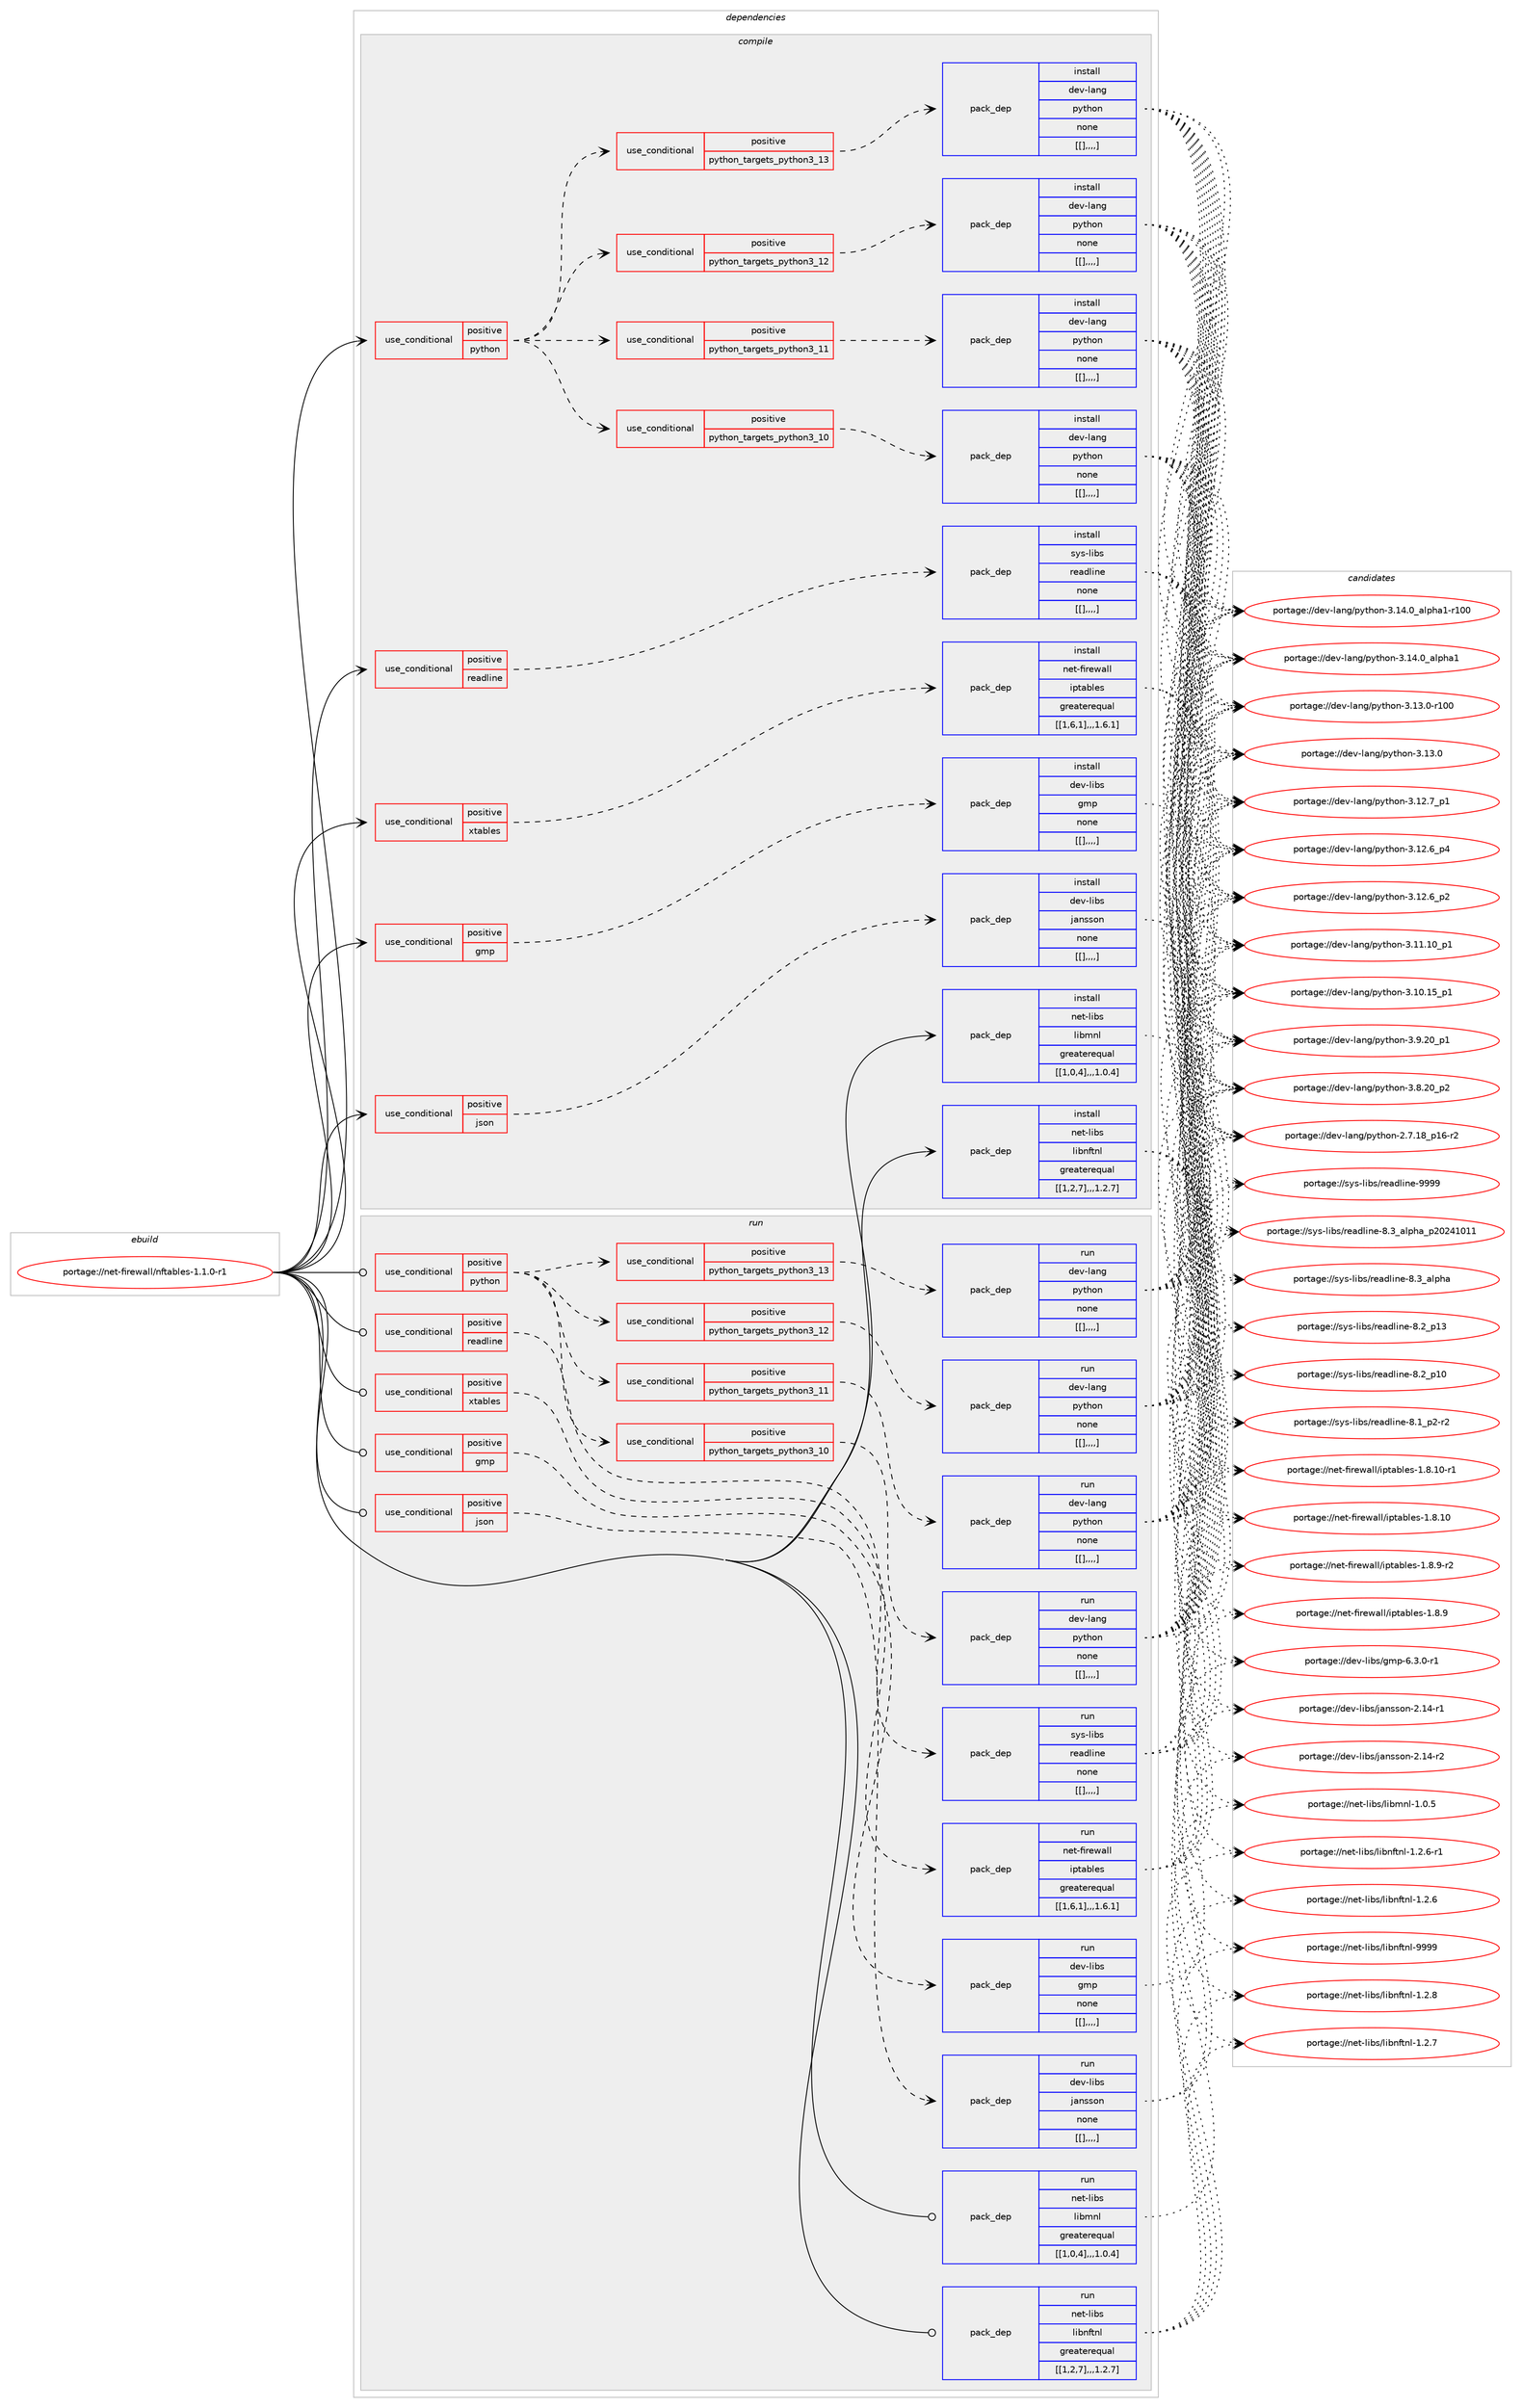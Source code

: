 digraph prolog {

# *************
# Graph options
# *************

newrank=true;
concentrate=true;
compound=true;
graph [rankdir=LR,fontname=Helvetica,fontsize=10,ranksep=1.5];#, ranksep=2.5, nodesep=0.2];
edge  [arrowhead=vee];
node  [fontname=Helvetica,fontsize=10];

# **********
# The ebuild
# **********

subgraph cluster_leftcol {
color=gray;
label=<<i>ebuild</i>>;
id [label="portage://net-firewall/nftables-1.1.0-r1", color=red, width=4, href="../net-firewall/nftables-1.1.0-r1.svg"];
}

# ****************
# The dependencies
# ****************

subgraph cluster_midcol {
color=gray;
label=<<i>dependencies</i>>;
subgraph cluster_compile {
fillcolor="#eeeeee";
style=filled;
label=<<i>compile</i>>;
subgraph cond97200 {
dependency371968 [label=<<TABLE BORDER="0" CELLBORDER="1" CELLSPACING="0" CELLPADDING="4"><TR><TD ROWSPAN="3" CELLPADDING="10">use_conditional</TD></TR><TR><TD>positive</TD></TR><TR><TD>gmp</TD></TR></TABLE>>, shape=none, color=red];
subgraph pack271886 {
dependency371983 [label=<<TABLE BORDER="0" CELLBORDER="1" CELLSPACING="0" CELLPADDING="4" WIDTH="220"><TR><TD ROWSPAN="6" CELLPADDING="30">pack_dep</TD></TR><TR><TD WIDTH="110">install</TD></TR><TR><TD>dev-libs</TD></TR><TR><TD>gmp</TD></TR><TR><TD>none</TD></TR><TR><TD>[[],,,,]</TD></TR></TABLE>>, shape=none, color=blue];
}
dependency371968:e -> dependency371983:w [weight=20,style="dashed",arrowhead="vee"];
}
id:e -> dependency371968:w [weight=20,style="solid",arrowhead="vee"];
subgraph cond97211 {
dependency372002 [label=<<TABLE BORDER="0" CELLBORDER="1" CELLSPACING="0" CELLPADDING="4"><TR><TD ROWSPAN="3" CELLPADDING="10">use_conditional</TD></TR><TR><TD>positive</TD></TR><TR><TD>json</TD></TR></TABLE>>, shape=none, color=red];
subgraph pack271901 {
dependency372005 [label=<<TABLE BORDER="0" CELLBORDER="1" CELLSPACING="0" CELLPADDING="4" WIDTH="220"><TR><TD ROWSPAN="6" CELLPADDING="30">pack_dep</TD></TR><TR><TD WIDTH="110">install</TD></TR><TR><TD>dev-libs</TD></TR><TR><TD>jansson</TD></TR><TR><TD>none</TD></TR><TR><TD>[[],,,,]</TD></TR></TABLE>>, shape=none, color=blue];
}
dependency372002:e -> dependency372005:w [weight=20,style="dashed",arrowhead="vee"];
}
id:e -> dependency372002:w [weight=20,style="solid",arrowhead="vee"];
subgraph cond97217 {
dependency372009 [label=<<TABLE BORDER="0" CELLBORDER="1" CELLSPACING="0" CELLPADDING="4"><TR><TD ROWSPAN="3" CELLPADDING="10">use_conditional</TD></TR><TR><TD>positive</TD></TR><TR><TD>python</TD></TR></TABLE>>, shape=none, color=red];
subgraph cond97226 {
dependency372044 [label=<<TABLE BORDER="0" CELLBORDER="1" CELLSPACING="0" CELLPADDING="4"><TR><TD ROWSPAN="3" CELLPADDING="10">use_conditional</TD></TR><TR><TD>positive</TD></TR><TR><TD>python_targets_python3_10</TD></TR></TABLE>>, shape=none, color=red];
subgraph pack271948 {
dependency372096 [label=<<TABLE BORDER="0" CELLBORDER="1" CELLSPACING="0" CELLPADDING="4" WIDTH="220"><TR><TD ROWSPAN="6" CELLPADDING="30">pack_dep</TD></TR><TR><TD WIDTH="110">install</TD></TR><TR><TD>dev-lang</TD></TR><TR><TD>python</TD></TR><TR><TD>none</TD></TR><TR><TD>[[],,,,]</TD></TR></TABLE>>, shape=none, color=blue];
}
dependency372044:e -> dependency372096:w [weight=20,style="dashed",arrowhead="vee"];
}
dependency372009:e -> dependency372044:w [weight=20,style="dashed",arrowhead="vee"];
subgraph cond97255 {
dependency372145 [label=<<TABLE BORDER="0" CELLBORDER="1" CELLSPACING="0" CELLPADDING="4"><TR><TD ROWSPAN="3" CELLPADDING="10">use_conditional</TD></TR><TR><TD>positive</TD></TR><TR><TD>python_targets_python3_11</TD></TR></TABLE>>, shape=none, color=red];
subgraph pack271997 {
dependency372147 [label=<<TABLE BORDER="0" CELLBORDER="1" CELLSPACING="0" CELLPADDING="4" WIDTH="220"><TR><TD ROWSPAN="6" CELLPADDING="30">pack_dep</TD></TR><TR><TD WIDTH="110">install</TD></TR><TR><TD>dev-lang</TD></TR><TR><TD>python</TD></TR><TR><TD>none</TD></TR><TR><TD>[[],,,,]</TD></TR></TABLE>>, shape=none, color=blue];
}
dependency372145:e -> dependency372147:w [weight=20,style="dashed",arrowhead="vee"];
}
dependency372009:e -> dependency372145:w [weight=20,style="dashed",arrowhead="vee"];
subgraph cond97264 {
dependency372155 [label=<<TABLE BORDER="0" CELLBORDER="1" CELLSPACING="0" CELLPADDING="4"><TR><TD ROWSPAN="3" CELLPADDING="10">use_conditional</TD></TR><TR><TD>positive</TD></TR><TR><TD>python_targets_python3_12</TD></TR></TABLE>>, shape=none, color=red];
subgraph pack272010 {
dependency372166 [label=<<TABLE BORDER="0" CELLBORDER="1" CELLSPACING="0" CELLPADDING="4" WIDTH="220"><TR><TD ROWSPAN="6" CELLPADDING="30">pack_dep</TD></TR><TR><TD WIDTH="110">install</TD></TR><TR><TD>dev-lang</TD></TR><TR><TD>python</TD></TR><TR><TD>none</TD></TR><TR><TD>[[],,,,]</TD></TR></TABLE>>, shape=none, color=blue];
}
dependency372155:e -> dependency372166:w [weight=20,style="dashed",arrowhead="vee"];
}
dependency372009:e -> dependency372155:w [weight=20,style="dashed",arrowhead="vee"];
subgraph cond97273 {
dependency372190 [label=<<TABLE BORDER="0" CELLBORDER="1" CELLSPACING="0" CELLPADDING="4"><TR><TD ROWSPAN="3" CELLPADDING="10">use_conditional</TD></TR><TR><TD>positive</TD></TR><TR><TD>python_targets_python3_13</TD></TR></TABLE>>, shape=none, color=red];
subgraph pack272028 {
dependency372221 [label=<<TABLE BORDER="0" CELLBORDER="1" CELLSPACING="0" CELLPADDING="4" WIDTH="220"><TR><TD ROWSPAN="6" CELLPADDING="30">pack_dep</TD></TR><TR><TD WIDTH="110">install</TD></TR><TR><TD>dev-lang</TD></TR><TR><TD>python</TD></TR><TR><TD>none</TD></TR><TR><TD>[[],,,,]</TD></TR></TABLE>>, shape=none, color=blue];
}
dependency372190:e -> dependency372221:w [weight=20,style="dashed",arrowhead="vee"];
}
dependency372009:e -> dependency372190:w [weight=20,style="dashed",arrowhead="vee"];
}
id:e -> dependency372009:w [weight=20,style="solid",arrowhead="vee"];
subgraph cond97293 {
dependency372250 [label=<<TABLE BORDER="0" CELLBORDER="1" CELLSPACING="0" CELLPADDING="4"><TR><TD ROWSPAN="3" CELLPADDING="10">use_conditional</TD></TR><TR><TD>positive</TD></TR><TR><TD>readline</TD></TR></TABLE>>, shape=none, color=red];
subgraph pack272074 {
dependency372251 [label=<<TABLE BORDER="0" CELLBORDER="1" CELLSPACING="0" CELLPADDING="4" WIDTH="220"><TR><TD ROWSPAN="6" CELLPADDING="30">pack_dep</TD></TR><TR><TD WIDTH="110">install</TD></TR><TR><TD>sys-libs</TD></TR><TR><TD>readline</TD></TR><TR><TD>none</TD></TR><TR><TD>[[],,,,]</TD></TR></TABLE>>, shape=none, color=blue];
}
dependency372250:e -> dependency372251:w [weight=20,style="dashed",arrowhead="vee"];
}
id:e -> dependency372250:w [weight=20,style="solid",arrowhead="vee"];
subgraph cond97295 {
dependency372287 [label=<<TABLE BORDER="0" CELLBORDER="1" CELLSPACING="0" CELLPADDING="4"><TR><TD ROWSPAN="3" CELLPADDING="10">use_conditional</TD></TR><TR><TD>positive</TD></TR><TR><TD>xtables</TD></TR></TABLE>>, shape=none, color=red];
subgraph pack272094 {
dependency372302 [label=<<TABLE BORDER="0" CELLBORDER="1" CELLSPACING="0" CELLPADDING="4" WIDTH="220"><TR><TD ROWSPAN="6" CELLPADDING="30">pack_dep</TD></TR><TR><TD WIDTH="110">install</TD></TR><TR><TD>net-firewall</TD></TR><TR><TD>iptables</TD></TR><TR><TD>greaterequal</TD></TR><TR><TD>[[1,6,1],,,1.6.1]</TD></TR></TABLE>>, shape=none, color=blue];
}
dependency372287:e -> dependency372302:w [weight=20,style="dashed",arrowhead="vee"];
}
id:e -> dependency372287:w [weight=20,style="solid",arrowhead="vee"];
subgraph pack272121 {
dependency372339 [label=<<TABLE BORDER="0" CELLBORDER="1" CELLSPACING="0" CELLPADDING="4" WIDTH="220"><TR><TD ROWSPAN="6" CELLPADDING="30">pack_dep</TD></TR><TR><TD WIDTH="110">install</TD></TR><TR><TD>net-libs</TD></TR><TR><TD>libmnl</TD></TR><TR><TD>greaterequal</TD></TR><TR><TD>[[1,0,4],,,1.0.4]</TD></TR></TABLE>>, shape=none, color=blue];
}
id:e -> dependency372339:w [weight=20,style="solid",arrowhead="vee"];
subgraph pack272136 {
dependency372343 [label=<<TABLE BORDER="0" CELLBORDER="1" CELLSPACING="0" CELLPADDING="4" WIDTH="220"><TR><TD ROWSPAN="6" CELLPADDING="30">pack_dep</TD></TR><TR><TD WIDTH="110">install</TD></TR><TR><TD>net-libs</TD></TR><TR><TD>libnftnl</TD></TR><TR><TD>greaterequal</TD></TR><TR><TD>[[1,2,7],,,1.2.7]</TD></TR></TABLE>>, shape=none, color=blue];
}
id:e -> dependency372343:w [weight=20,style="solid",arrowhead="vee"];
}
subgraph cluster_compileandrun {
fillcolor="#eeeeee";
style=filled;
label=<<i>compile and run</i>>;
}
subgraph cluster_run {
fillcolor="#eeeeee";
style=filled;
label=<<i>run</i>>;
subgraph cond97326 {
dependency372421 [label=<<TABLE BORDER="0" CELLBORDER="1" CELLSPACING="0" CELLPADDING="4"><TR><TD ROWSPAN="3" CELLPADDING="10">use_conditional</TD></TR><TR><TD>positive</TD></TR><TR><TD>gmp</TD></TR></TABLE>>, shape=none, color=red];
subgraph pack272207 {
dependency372447 [label=<<TABLE BORDER="0" CELLBORDER="1" CELLSPACING="0" CELLPADDING="4" WIDTH="220"><TR><TD ROWSPAN="6" CELLPADDING="30">pack_dep</TD></TR><TR><TD WIDTH="110">run</TD></TR><TR><TD>dev-libs</TD></TR><TR><TD>gmp</TD></TR><TR><TD>none</TD></TR><TR><TD>[[],,,,]</TD></TR></TABLE>>, shape=none, color=blue];
}
dependency372421:e -> dependency372447:w [weight=20,style="dashed",arrowhead="vee"];
}
id:e -> dependency372421:w [weight=20,style="solid",arrowhead="odot"];
subgraph cond97350 {
dependency372451 [label=<<TABLE BORDER="0" CELLBORDER="1" CELLSPACING="0" CELLPADDING="4"><TR><TD ROWSPAN="3" CELLPADDING="10">use_conditional</TD></TR><TR><TD>positive</TD></TR><TR><TD>json</TD></TR></TABLE>>, shape=none, color=red];
subgraph pack272227 {
dependency372488 [label=<<TABLE BORDER="0" CELLBORDER="1" CELLSPACING="0" CELLPADDING="4" WIDTH="220"><TR><TD ROWSPAN="6" CELLPADDING="30">pack_dep</TD></TR><TR><TD WIDTH="110">run</TD></TR><TR><TD>dev-libs</TD></TR><TR><TD>jansson</TD></TR><TR><TD>none</TD></TR><TR><TD>[[],,,,]</TD></TR></TABLE>>, shape=none, color=blue];
}
dependency372451:e -> dependency372488:w [weight=20,style="dashed",arrowhead="vee"];
}
id:e -> dependency372451:w [weight=20,style="solid",arrowhead="odot"];
subgraph cond97362 {
dependency372490 [label=<<TABLE BORDER="0" CELLBORDER="1" CELLSPACING="0" CELLPADDING="4"><TR><TD ROWSPAN="3" CELLPADDING="10">use_conditional</TD></TR><TR><TD>positive</TD></TR><TR><TD>python</TD></TR></TABLE>>, shape=none, color=red];
subgraph cond97372 {
dependency372521 [label=<<TABLE BORDER="0" CELLBORDER="1" CELLSPACING="0" CELLPADDING="4"><TR><TD ROWSPAN="3" CELLPADDING="10">use_conditional</TD></TR><TR><TD>positive</TD></TR><TR><TD>python_targets_python3_10</TD></TR></TABLE>>, shape=none, color=red];
subgraph pack272308 {
dependency372607 [label=<<TABLE BORDER="0" CELLBORDER="1" CELLSPACING="0" CELLPADDING="4" WIDTH="220"><TR><TD ROWSPAN="6" CELLPADDING="30">pack_dep</TD></TR><TR><TD WIDTH="110">run</TD></TR><TR><TD>dev-lang</TD></TR><TR><TD>python</TD></TR><TR><TD>none</TD></TR><TR><TD>[[],,,,]</TD></TR></TABLE>>, shape=none, color=blue];
}
dependency372521:e -> dependency372607:w [weight=20,style="dashed",arrowhead="vee"];
}
dependency372490:e -> dependency372521:w [weight=20,style="dashed",arrowhead="vee"];
subgraph cond97418 {
dependency372626 [label=<<TABLE BORDER="0" CELLBORDER="1" CELLSPACING="0" CELLPADDING="4"><TR><TD ROWSPAN="3" CELLPADDING="10">use_conditional</TD></TR><TR><TD>positive</TD></TR><TR><TD>python_targets_python3_11</TD></TR></TABLE>>, shape=none, color=red];
subgraph pack272328 {
dependency372640 [label=<<TABLE BORDER="0" CELLBORDER="1" CELLSPACING="0" CELLPADDING="4" WIDTH="220"><TR><TD ROWSPAN="6" CELLPADDING="30">pack_dep</TD></TR><TR><TD WIDTH="110">run</TD></TR><TR><TD>dev-lang</TD></TR><TR><TD>python</TD></TR><TR><TD>none</TD></TR><TR><TD>[[],,,,]</TD></TR></TABLE>>, shape=none, color=blue];
}
dependency372626:e -> dependency372640:w [weight=20,style="dashed",arrowhead="vee"];
}
dependency372490:e -> dependency372626:w [weight=20,style="dashed",arrowhead="vee"];
subgraph cond97427 {
dependency372645 [label=<<TABLE BORDER="0" CELLBORDER="1" CELLSPACING="0" CELLPADDING="4"><TR><TD ROWSPAN="3" CELLPADDING="10">use_conditional</TD></TR><TR><TD>positive</TD></TR><TR><TD>python_targets_python3_12</TD></TR></TABLE>>, shape=none, color=red];
subgraph pack272333 {
dependency372646 [label=<<TABLE BORDER="0" CELLBORDER="1" CELLSPACING="0" CELLPADDING="4" WIDTH="220"><TR><TD ROWSPAN="6" CELLPADDING="30">pack_dep</TD></TR><TR><TD WIDTH="110">run</TD></TR><TR><TD>dev-lang</TD></TR><TR><TD>python</TD></TR><TR><TD>none</TD></TR><TR><TD>[[],,,,]</TD></TR></TABLE>>, shape=none, color=blue];
}
dependency372645:e -> dependency372646:w [weight=20,style="dashed",arrowhead="vee"];
}
dependency372490:e -> dependency372645:w [weight=20,style="dashed",arrowhead="vee"];
subgraph cond97458 {
dependency372767 [label=<<TABLE BORDER="0" CELLBORDER="1" CELLSPACING="0" CELLPADDING="4"><TR><TD ROWSPAN="3" CELLPADDING="10">use_conditional</TD></TR><TR><TD>positive</TD></TR><TR><TD>python_targets_python3_13</TD></TR></TABLE>>, shape=none, color=red];
subgraph pack272407 {
dependency372790 [label=<<TABLE BORDER="0" CELLBORDER="1" CELLSPACING="0" CELLPADDING="4" WIDTH="220"><TR><TD ROWSPAN="6" CELLPADDING="30">pack_dep</TD></TR><TR><TD WIDTH="110">run</TD></TR><TR><TD>dev-lang</TD></TR><TR><TD>python</TD></TR><TR><TD>none</TD></TR><TR><TD>[[],,,,]</TD></TR></TABLE>>, shape=none, color=blue];
}
dependency372767:e -> dependency372790:w [weight=20,style="dashed",arrowhead="vee"];
}
dependency372490:e -> dependency372767:w [weight=20,style="dashed",arrowhead="vee"];
}
id:e -> dependency372490:w [weight=20,style="solid",arrowhead="odot"];
subgraph cond97483 {
dependency372806 [label=<<TABLE BORDER="0" CELLBORDER="1" CELLSPACING="0" CELLPADDING="4"><TR><TD ROWSPAN="3" CELLPADDING="10">use_conditional</TD></TR><TR><TD>positive</TD></TR><TR><TD>readline</TD></TR></TABLE>>, shape=none, color=red];
subgraph pack272453 {
dependency372859 [label=<<TABLE BORDER="0" CELLBORDER="1" CELLSPACING="0" CELLPADDING="4" WIDTH="220"><TR><TD ROWSPAN="6" CELLPADDING="30">pack_dep</TD></TR><TR><TD WIDTH="110">run</TD></TR><TR><TD>sys-libs</TD></TR><TR><TD>readline</TD></TR><TR><TD>none</TD></TR><TR><TD>[[],,,,]</TD></TR></TABLE>>, shape=none, color=blue];
}
dependency372806:e -> dependency372859:w [weight=20,style="dashed",arrowhead="vee"];
}
id:e -> dependency372806:w [weight=20,style="solid",arrowhead="odot"];
subgraph cond97516 {
dependency372932 [label=<<TABLE BORDER="0" CELLBORDER="1" CELLSPACING="0" CELLPADDING="4"><TR><TD ROWSPAN="3" CELLPADDING="10">use_conditional</TD></TR><TR><TD>positive</TD></TR><TR><TD>xtables</TD></TR></TABLE>>, shape=none, color=red];
subgraph pack272521 {
dependency372982 [label=<<TABLE BORDER="0" CELLBORDER="1" CELLSPACING="0" CELLPADDING="4" WIDTH="220"><TR><TD ROWSPAN="6" CELLPADDING="30">pack_dep</TD></TR><TR><TD WIDTH="110">run</TD></TR><TR><TD>net-firewall</TD></TR><TR><TD>iptables</TD></TR><TR><TD>greaterequal</TD></TR><TR><TD>[[1,6,1],,,1.6.1]</TD></TR></TABLE>>, shape=none, color=blue];
}
dependency372932:e -> dependency372982:w [weight=20,style="dashed",arrowhead="vee"];
}
id:e -> dependency372932:w [weight=20,style="solid",arrowhead="odot"];
subgraph pack272551 {
dependency373092 [label=<<TABLE BORDER="0" CELLBORDER="1" CELLSPACING="0" CELLPADDING="4" WIDTH="220"><TR><TD ROWSPAN="6" CELLPADDING="30">pack_dep</TD></TR><TR><TD WIDTH="110">run</TD></TR><TR><TD>net-libs</TD></TR><TR><TD>libmnl</TD></TR><TR><TD>greaterequal</TD></TR><TR><TD>[[1,0,4],,,1.0.4]</TD></TR></TABLE>>, shape=none, color=blue];
}
id:e -> dependency373092:w [weight=20,style="solid",arrowhead="odot"];
subgraph pack272651 {
dependency373131 [label=<<TABLE BORDER="0" CELLBORDER="1" CELLSPACING="0" CELLPADDING="4" WIDTH="220"><TR><TD ROWSPAN="6" CELLPADDING="30">pack_dep</TD></TR><TR><TD WIDTH="110">run</TD></TR><TR><TD>net-libs</TD></TR><TR><TD>libnftnl</TD></TR><TR><TD>greaterequal</TD></TR><TR><TD>[[1,2,7],,,1.2.7]</TD></TR></TABLE>>, shape=none, color=blue];
}
id:e -> dependency373131:w [weight=20,style="solid",arrowhead="odot"];
}
}

# **************
# The candidates
# **************

subgraph cluster_choices {
rank=same;
color=gray;
label=<<i>candidates</i>>;

subgraph choice271479 {
color=black;
nodesep=1;
choice1001011184510810598115471031091124554465146484511449 [label="portage://dev-libs/gmp-6.3.0-r1", color=red, width=4,href="../dev-libs/gmp-6.3.0-r1.svg"];
dependency371983:e -> choice1001011184510810598115471031091124554465146484511449:w [style=dotted,weight="100"];
}
subgraph choice271525 {
color=black;
nodesep=1;
choice1001011184510810598115471069711011511511111045504649524511450 [label="portage://dev-libs/jansson-2.14-r2", color=red, width=4,href="../dev-libs/jansson-2.14-r2.svg"];
choice1001011184510810598115471069711011511511111045504649524511449 [label="portage://dev-libs/jansson-2.14-r1", color=red, width=4,href="../dev-libs/jansson-2.14-r1.svg"];
dependency372005:e -> choice1001011184510810598115471069711011511511111045504649524511450:w [style=dotted,weight="100"];
dependency372005:e -> choice1001011184510810598115471069711011511511111045504649524511449:w [style=dotted,weight="100"];
}
subgraph choice271557 {
color=black;
nodesep=1;
choice100101118451089711010347112121116104111110455146495246489597108112104974945114494848 [label="portage://dev-lang/python-3.14.0_alpha1-r100", color=red, width=4,href="../dev-lang/python-3.14.0_alpha1-r100.svg"];
choice1001011184510897110103471121211161041111104551464952464895971081121049749 [label="portage://dev-lang/python-3.14.0_alpha1", color=red, width=4,href="../dev-lang/python-3.14.0_alpha1.svg"];
choice1001011184510897110103471121211161041111104551464951464845114494848 [label="portage://dev-lang/python-3.13.0-r100", color=red, width=4,href="../dev-lang/python-3.13.0-r100.svg"];
choice10010111845108971101034711212111610411111045514649514648 [label="portage://dev-lang/python-3.13.0", color=red, width=4,href="../dev-lang/python-3.13.0.svg"];
choice100101118451089711010347112121116104111110455146495046559511249 [label="portage://dev-lang/python-3.12.7_p1", color=red, width=4,href="../dev-lang/python-3.12.7_p1.svg"];
choice100101118451089711010347112121116104111110455146495046549511252 [label="portage://dev-lang/python-3.12.6_p4", color=red, width=4,href="../dev-lang/python-3.12.6_p4.svg"];
choice100101118451089711010347112121116104111110455146495046549511250 [label="portage://dev-lang/python-3.12.6_p2", color=red, width=4,href="../dev-lang/python-3.12.6_p2.svg"];
choice10010111845108971101034711212111610411111045514649494649489511249 [label="portage://dev-lang/python-3.11.10_p1", color=red, width=4,href="../dev-lang/python-3.11.10_p1.svg"];
choice10010111845108971101034711212111610411111045514649484649539511249 [label="portage://dev-lang/python-3.10.15_p1", color=red, width=4,href="../dev-lang/python-3.10.15_p1.svg"];
choice100101118451089711010347112121116104111110455146574650489511249 [label="portage://dev-lang/python-3.9.20_p1", color=red, width=4,href="../dev-lang/python-3.9.20_p1.svg"];
choice100101118451089711010347112121116104111110455146564650489511250 [label="portage://dev-lang/python-3.8.20_p2", color=red, width=4,href="../dev-lang/python-3.8.20_p2.svg"];
choice100101118451089711010347112121116104111110455046554649569511249544511450 [label="portage://dev-lang/python-2.7.18_p16-r2", color=red, width=4,href="../dev-lang/python-2.7.18_p16-r2.svg"];
dependency372096:e -> choice100101118451089711010347112121116104111110455146495246489597108112104974945114494848:w [style=dotted,weight="100"];
dependency372096:e -> choice1001011184510897110103471121211161041111104551464952464895971081121049749:w [style=dotted,weight="100"];
dependency372096:e -> choice1001011184510897110103471121211161041111104551464951464845114494848:w [style=dotted,weight="100"];
dependency372096:e -> choice10010111845108971101034711212111610411111045514649514648:w [style=dotted,weight="100"];
dependency372096:e -> choice100101118451089711010347112121116104111110455146495046559511249:w [style=dotted,weight="100"];
dependency372096:e -> choice100101118451089711010347112121116104111110455146495046549511252:w [style=dotted,weight="100"];
dependency372096:e -> choice100101118451089711010347112121116104111110455146495046549511250:w [style=dotted,weight="100"];
dependency372096:e -> choice10010111845108971101034711212111610411111045514649494649489511249:w [style=dotted,weight="100"];
dependency372096:e -> choice10010111845108971101034711212111610411111045514649484649539511249:w [style=dotted,weight="100"];
dependency372096:e -> choice100101118451089711010347112121116104111110455146574650489511249:w [style=dotted,weight="100"];
dependency372096:e -> choice100101118451089711010347112121116104111110455146564650489511250:w [style=dotted,weight="100"];
dependency372096:e -> choice100101118451089711010347112121116104111110455046554649569511249544511450:w [style=dotted,weight="100"];
}
subgraph choice271571 {
color=black;
nodesep=1;
choice100101118451089711010347112121116104111110455146495246489597108112104974945114494848 [label="portage://dev-lang/python-3.14.0_alpha1-r100", color=red, width=4,href="../dev-lang/python-3.14.0_alpha1-r100.svg"];
choice1001011184510897110103471121211161041111104551464952464895971081121049749 [label="portage://dev-lang/python-3.14.0_alpha1", color=red, width=4,href="../dev-lang/python-3.14.0_alpha1.svg"];
choice1001011184510897110103471121211161041111104551464951464845114494848 [label="portage://dev-lang/python-3.13.0-r100", color=red, width=4,href="../dev-lang/python-3.13.0-r100.svg"];
choice10010111845108971101034711212111610411111045514649514648 [label="portage://dev-lang/python-3.13.0", color=red, width=4,href="../dev-lang/python-3.13.0.svg"];
choice100101118451089711010347112121116104111110455146495046559511249 [label="portage://dev-lang/python-3.12.7_p1", color=red, width=4,href="../dev-lang/python-3.12.7_p1.svg"];
choice100101118451089711010347112121116104111110455146495046549511252 [label="portage://dev-lang/python-3.12.6_p4", color=red, width=4,href="../dev-lang/python-3.12.6_p4.svg"];
choice100101118451089711010347112121116104111110455146495046549511250 [label="portage://dev-lang/python-3.12.6_p2", color=red, width=4,href="../dev-lang/python-3.12.6_p2.svg"];
choice10010111845108971101034711212111610411111045514649494649489511249 [label="portage://dev-lang/python-3.11.10_p1", color=red, width=4,href="../dev-lang/python-3.11.10_p1.svg"];
choice10010111845108971101034711212111610411111045514649484649539511249 [label="portage://dev-lang/python-3.10.15_p1", color=red, width=4,href="../dev-lang/python-3.10.15_p1.svg"];
choice100101118451089711010347112121116104111110455146574650489511249 [label="portage://dev-lang/python-3.9.20_p1", color=red, width=4,href="../dev-lang/python-3.9.20_p1.svg"];
choice100101118451089711010347112121116104111110455146564650489511250 [label="portage://dev-lang/python-3.8.20_p2", color=red, width=4,href="../dev-lang/python-3.8.20_p2.svg"];
choice100101118451089711010347112121116104111110455046554649569511249544511450 [label="portage://dev-lang/python-2.7.18_p16-r2", color=red, width=4,href="../dev-lang/python-2.7.18_p16-r2.svg"];
dependency372147:e -> choice100101118451089711010347112121116104111110455146495246489597108112104974945114494848:w [style=dotted,weight="100"];
dependency372147:e -> choice1001011184510897110103471121211161041111104551464952464895971081121049749:w [style=dotted,weight="100"];
dependency372147:e -> choice1001011184510897110103471121211161041111104551464951464845114494848:w [style=dotted,weight="100"];
dependency372147:e -> choice10010111845108971101034711212111610411111045514649514648:w [style=dotted,weight="100"];
dependency372147:e -> choice100101118451089711010347112121116104111110455146495046559511249:w [style=dotted,weight="100"];
dependency372147:e -> choice100101118451089711010347112121116104111110455146495046549511252:w [style=dotted,weight="100"];
dependency372147:e -> choice100101118451089711010347112121116104111110455146495046549511250:w [style=dotted,weight="100"];
dependency372147:e -> choice10010111845108971101034711212111610411111045514649494649489511249:w [style=dotted,weight="100"];
dependency372147:e -> choice10010111845108971101034711212111610411111045514649484649539511249:w [style=dotted,weight="100"];
dependency372147:e -> choice100101118451089711010347112121116104111110455146574650489511249:w [style=dotted,weight="100"];
dependency372147:e -> choice100101118451089711010347112121116104111110455146564650489511250:w [style=dotted,weight="100"];
dependency372147:e -> choice100101118451089711010347112121116104111110455046554649569511249544511450:w [style=dotted,weight="100"];
}
subgraph choice271585 {
color=black;
nodesep=1;
choice100101118451089711010347112121116104111110455146495246489597108112104974945114494848 [label="portage://dev-lang/python-3.14.0_alpha1-r100", color=red, width=4,href="../dev-lang/python-3.14.0_alpha1-r100.svg"];
choice1001011184510897110103471121211161041111104551464952464895971081121049749 [label="portage://dev-lang/python-3.14.0_alpha1", color=red, width=4,href="../dev-lang/python-3.14.0_alpha1.svg"];
choice1001011184510897110103471121211161041111104551464951464845114494848 [label="portage://dev-lang/python-3.13.0-r100", color=red, width=4,href="../dev-lang/python-3.13.0-r100.svg"];
choice10010111845108971101034711212111610411111045514649514648 [label="portage://dev-lang/python-3.13.0", color=red, width=4,href="../dev-lang/python-3.13.0.svg"];
choice100101118451089711010347112121116104111110455146495046559511249 [label="portage://dev-lang/python-3.12.7_p1", color=red, width=4,href="../dev-lang/python-3.12.7_p1.svg"];
choice100101118451089711010347112121116104111110455146495046549511252 [label="portage://dev-lang/python-3.12.6_p4", color=red, width=4,href="../dev-lang/python-3.12.6_p4.svg"];
choice100101118451089711010347112121116104111110455146495046549511250 [label="portage://dev-lang/python-3.12.6_p2", color=red, width=4,href="../dev-lang/python-3.12.6_p2.svg"];
choice10010111845108971101034711212111610411111045514649494649489511249 [label="portage://dev-lang/python-3.11.10_p1", color=red, width=4,href="../dev-lang/python-3.11.10_p1.svg"];
choice10010111845108971101034711212111610411111045514649484649539511249 [label="portage://dev-lang/python-3.10.15_p1", color=red, width=4,href="../dev-lang/python-3.10.15_p1.svg"];
choice100101118451089711010347112121116104111110455146574650489511249 [label="portage://dev-lang/python-3.9.20_p1", color=red, width=4,href="../dev-lang/python-3.9.20_p1.svg"];
choice100101118451089711010347112121116104111110455146564650489511250 [label="portage://dev-lang/python-3.8.20_p2", color=red, width=4,href="../dev-lang/python-3.8.20_p2.svg"];
choice100101118451089711010347112121116104111110455046554649569511249544511450 [label="portage://dev-lang/python-2.7.18_p16-r2", color=red, width=4,href="../dev-lang/python-2.7.18_p16-r2.svg"];
dependency372166:e -> choice100101118451089711010347112121116104111110455146495246489597108112104974945114494848:w [style=dotted,weight="100"];
dependency372166:e -> choice1001011184510897110103471121211161041111104551464952464895971081121049749:w [style=dotted,weight="100"];
dependency372166:e -> choice1001011184510897110103471121211161041111104551464951464845114494848:w [style=dotted,weight="100"];
dependency372166:e -> choice10010111845108971101034711212111610411111045514649514648:w [style=dotted,weight="100"];
dependency372166:e -> choice100101118451089711010347112121116104111110455146495046559511249:w [style=dotted,weight="100"];
dependency372166:e -> choice100101118451089711010347112121116104111110455146495046549511252:w [style=dotted,weight="100"];
dependency372166:e -> choice100101118451089711010347112121116104111110455146495046549511250:w [style=dotted,weight="100"];
dependency372166:e -> choice10010111845108971101034711212111610411111045514649494649489511249:w [style=dotted,weight="100"];
dependency372166:e -> choice10010111845108971101034711212111610411111045514649484649539511249:w [style=dotted,weight="100"];
dependency372166:e -> choice100101118451089711010347112121116104111110455146574650489511249:w [style=dotted,weight="100"];
dependency372166:e -> choice100101118451089711010347112121116104111110455146564650489511250:w [style=dotted,weight="100"];
dependency372166:e -> choice100101118451089711010347112121116104111110455046554649569511249544511450:w [style=dotted,weight="100"];
}
subgraph choice271603 {
color=black;
nodesep=1;
choice100101118451089711010347112121116104111110455146495246489597108112104974945114494848 [label="portage://dev-lang/python-3.14.0_alpha1-r100", color=red, width=4,href="../dev-lang/python-3.14.0_alpha1-r100.svg"];
choice1001011184510897110103471121211161041111104551464952464895971081121049749 [label="portage://dev-lang/python-3.14.0_alpha1", color=red, width=4,href="../dev-lang/python-3.14.0_alpha1.svg"];
choice1001011184510897110103471121211161041111104551464951464845114494848 [label="portage://dev-lang/python-3.13.0-r100", color=red, width=4,href="../dev-lang/python-3.13.0-r100.svg"];
choice10010111845108971101034711212111610411111045514649514648 [label="portage://dev-lang/python-3.13.0", color=red, width=4,href="../dev-lang/python-3.13.0.svg"];
choice100101118451089711010347112121116104111110455146495046559511249 [label="portage://dev-lang/python-3.12.7_p1", color=red, width=4,href="../dev-lang/python-3.12.7_p1.svg"];
choice100101118451089711010347112121116104111110455146495046549511252 [label="portage://dev-lang/python-3.12.6_p4", color=red, width=4,href="../dev-lang/python-3.12.6_p4.svg"];
choice100101118451089711010347112121116104111110455146495046549511250 [label="portage://dev-lang/python-3.12.6_p2", color=red, width=4,href="../dev-lang/python-3.12.6_p2.svg"];
choice10010111845108971101034711212111610411111045514649494649489511249 [label="portage://dev-lang/python-3.11.10_p1", color=red, width=4,href="../dev-lang/python-3.11.10_p1.svg"];
choice10010111845108971101034711212111610411111045514649484649539511249 [label="portage://dev-lang/python-3.10.15_p1", color=red, width=4,href="../dev-lang/python-3.10.15_p1.svg"];
choice100101118451089711010347112121116104111110455146574650489511249 [label="portage://dev-lang/python-3.9.20_p1", color=red, width=4,href="../dev-lang/python-3.9.20_p1.svg"];
choice100101118451089711010347112121116104111110455146564650489511250 [label="portage://dev-lang/python-3.8.20_p2", color=red, width=4,href="../dev-lang/python-3.8.20_p2.svg"];
choice100101118451089711010347112121116104111110455046554649569511249544511450 [label="portage://dev-lang/python-2.7.18_p16-r2", color=red, width=4,href="../dev-lang/python-2.7.18_p16-r2.svg"];
dependency372221:e -> choice100101118451089711010347112121116104111110455146495246489597108112104974945114494848:w [style=dotted,weight="100"];
dependency372221:e -> choice1001011184510897110103471121211161041111104551464952464895971081121049749:w [style=dotted,weight="100"];
dependency372221:e -> choice1001011184510897110103471121211161041111104551464951464845114494848:w [style=dotted,weight="100"];
dependency372221:e -> choice10010111845108971101034711212111610411111045514649514648:w [style=dotted,weight="100"];
dependency372221:e -> choice100101118451089711010347112121116104111110455146495046559511249:w [style=dotted,weight="100"];
dependency372221:e -> choice100101118451089711010347112121116104111110455146495046549511252:w [style=dotted,weight="100"];
dependency372221:e -> choice100101118451089711010347112121116104111110455146495046549511250:w [style=dotted,weight="100"];
dependency372221:e -> choice10010111845108971101034711212111610411111045514649494649489511249:w [style=dotted,weight="100"];
dependency372221:e -> choice10010111845108971101034711212111610411111045514649484649539511249:w [style=dotted,weight="100"];
dependency372221:e -> choice100101118451089711010347112121116104111110455146574650489511249:w [style=dotted,weight="100"];
dependency372221:e -> choice100101118451089711010347112121116104111110455146564650489511250:w [style=dotted,weight="100"];
dependency372221:e -> choice100101118451089711010347112121116104111110455046554649569511249544511450:w [style=dotted,weight="100"];
}
subgraph choice271643 {
color=black;
nodesep=1;
choice115121115451081059811547114101971001081051101014557575757 [label="portage://sys-libs/readline-9999", color=red, width=4,href="../sys-libs/readline-9999.svg"];
choice1151211154510810598115471141019710010810511010145564651959710811210497951125048505249484949 [label="portage://sys-libs/readline-8.3_alpha_p20241011", color=red, width=4,href="../sys-libs/readline-8.3_alpha_p20241011.svg"];
choice1151211154510810598115471141019710010810511010145564651959710811210497 [label="portage://sys-libs/readline-8.3_alpha", color=red, width=4,href="../sys-libs/readline-8.3_alpha.svg"];
choice1151211154510810598115471141019710010810511010145564650951124951 [label="portage://sys-libs/readline-8.2_p13", color=red, width=4,href="../sys-libs/readline-8.2_p13.svg"];
choice1151211154510810598115471141019710010810511010145564650951124948 [label="portage://sys-libs/readline-8.2_p10", color=red, width=4,href="../sys-libs/readline-8.2_p10.svg"];
choice115121115451081059811547114101971001081051101014556464995112504511450 [label="portage://sys-libs/readline-8.1_p2-r2", color=red, width=4,href="../sys-libs/readline-8.1_p2-r2.svg"];
dependency372251:e -> choice115121115451081059811547114101971001081051101014557575757:w [style=dotted,weight="100"];
dependency372251:e -> choice1151211154510810598115471141019710010810511010145564651959710811210497951125048505249484949:w [style=dotted,weight="100"];
dependency372251:e -> choice1151211154510810598115471141019710010810511010145564651959710811210497:w [style=dotted,weight="100"];
dependency372251:e -> choice1151211154510810598115471141019710010810511010145564650951124951:w [style=dotted,weight="100"];
dependency372251:e -> choice1151211154510810598115471141019710010810511010145564650951124948:w [style=dotted,weight="100"];
dependency372251:e -> choice115121115451081059811547114101971001081051101014556464995112504511450:w [style=dotted,weight="100"];
}
subgraph choice271652 {
color=black;
nodesep=1;
choice1101011164510210511410111997108108471051121169798108101115454946564649484511449 [label="portage://net-firewall/iptables-1.8.10-r1", color=red, width=4,href="../net-firewall/iptables-1.8.10-r1.svg"];
choice110101116451021051141011199710810847105112116979810810111545494656464948 [label="portage://net-firewall/iptables-1.8.10", color=red, width=4,href="../net-firewall/iptables-1.8.10.svg"];
choice11010111645102105114101119971081084710511211697981081011154549465646574511450 [label="portage://net-firewall/iptables-1.8.9-r2", color=red, width=4,href="../net-firewall/iptables-1.8.9-r2.svg"];
choice1101011164510210511410111997108108471051121169798108101115454946564657 [label="portage://net-firewall/iptables-1.8.9", color=red, width=4,href="../net-firewall/iptables-1.8.9.svg"];
dependency372302:e -> choice1101011164510210511410111997108108471051121169798108101115454946564649484511449:w [style=dotted,weight="100"];
dependency372302:e -> choice110101116451021051141011199710810847105112116979810810111545494656464948:w [style=dotted,weight="100"];
dependency372302:e -> choice11010111645102105114101119971081084710511211697981081011154549465646574511450:w [style=dotted,weight="100"];
dependency372302:e -> choice1101011164510210511410111997108108471051121169798108101115454946564657:w [style=dotted,weight="100"];
}
subgraph choice271702 {
color=black;
nodesep=1;
choice11010111645108105981154710810598109110108454946484653 [label="portage://net-libs/libmnl-1.0.5", color=red, width=4,href="../net-libs/libmnl-1.0.5.svg"];
dependency372339:e -> choice11010111645108105981154710810598109110108454946484653:w [style=dotted,weight="100"];
}
subgraph choice271735 {
color=black;
nodesep=1;
choice110101116451081059811547108105981101021161101084557575757 [label="portage://net-libs/libnftnl-9999", color=red, width=4,href="../net-libs/libnftnl-9999.svg"];
choice11010111645108105981154710810598110102116110108454946504656 [label="portage://net-libs/libnftnl-1.2.8", color=red, width=4,href="../net-libs/libnftnl-1.2.8.svg"];
choice11010111645108105981154710810598110102116110108454946504655 [label="portage://net-libs/libnftnl-1.2.7", color=red, width=4,href="../net-libs/libnftnl-1.2.7.svg"];
choice110101116451081059811547108105981101021161101084549465046544511449 [label="portage://net-libs/libnftnl-1.2.6-r1", color=red, width=4,href="../net-libs/libnftnl-1.2.6-r1.svg"];
choice11010111645108105981154710810598110102116110108454946504654 [label="portage://net-libs/libnftnl-1.2.6", color=red, width=4,href="../net-libs/libnftnl-1.2.6.svg"];
dependency372343:e -> choice110101116451081059811547108105981101021161101084557575757:w [style=dotted,weight="100"];
dependency372343:e -> choice11010111645108105981154710810598110102116110108454946504656:w [style=dotted,weight="100"];
dependency372343:e -> choice11010111645108105981154710810598110102116110108454946504655:w [style=dotted,weight="100"];
dependency372343:e -> choice110101116451081059811547108105981101021161101084549465046544511449:w [style=dotted,weight="100"];
dependency372343:e -> choice11010111645108105981154710810598110102116110108454946504654:w [style=dotted,weight="100"];
}
subgraph choice271744 {
color=black;
nodesep=1;
choice1001011184510810598115471031091124554465146484511449 [label="portage://dev-libs/gmp-6.3.0-r1", color=red, width=4,href="../dev-libs/gmp-6.3.0-r1.svg"];
dependency372447:e -> choice1001011184510810598115471031091124554465146484511449:w [style=dotted,weight="100"];
}
subgraph choice271762 {
color=black;
nodesep=1;
choice1001011184510810598115471069711011511511111045504649524511450 [label="portage://dev-libs/jansson-2.14-r2", color=red, width=4,href="../dev-libs/jansson-2.14-r2.svg"];
choice1001011184510810598115471069711011511511111045504649524511449 [label="portage://dev-libs/jansson-2.14-r1", color=red, width=4,href="../dev-libs/jansson-2.14-r1.svg"];
dependency372488:e -> choice1001011184510810598115471069711011511511111045504649524511450:w [style=dotted,weight="100"];
dependency372488:e -> choice1001011184510810598115471069711011511511111045504649524511449:w [style=dotted,weight="100"];
}
subgraph choice271765 {
color=black;
nodesep=1;
choice100101118451089711010347112121116104111110455146495246489597108112104974945114494848 [label="portage://dev-lang/python-3.14.0_alpha1-r100", color=red, width=4,href="../dev-lang/python-3.14.0_alpha1-r100.svg"];
choice1001011184510897110103471121211161041111104551464952464895971081121049749 [label="portage://dev-lang/python-3.14.0_alpha1", color=red, width=4,href="../dev-lang/python-3.14.0_alpha1.svg"];
choice1001011184510897110103471121211161041111104551464951464845114494848 [label="portage://dev-lang/python-3.13.0-r100", color=red, width=4,href="../dev-lang/python-3.13.0-r100.svg"];
choice10010111845108971101034711212111610411111045514649514648 [label="portage://dev-lang/python-3.13.0", color=red, width=4,href="../dev-lang/python-3.13.0.svg"];
choice100101118451089711010347112121116104111110455146495046559511249 [label="portage://dev-lang/python-3.12.7_p1", color=red, width=4,href="../dev-lang/python-3.12.7_p1.svg"];
choice100101118451089711010347112121116104111110455146495046549511252 [label="portage://dev-lang/python-3.12.6_p4", color=red, width=4,href="../dev-lang/python-3.12.6_p4.svg"];
choice100101118451089711010347112121116104111110455146495046549511250 [label="portage://dev-lang/python-3.12.6_p2", color=red, width=4,href="../dev-lang/python-3.12.6_p2.svg"];
choice10010111845108971101034711212111610411111045514649494649489511249 [label="portage://dev-lang/python-3.11.10_p1", color=red, width=4,href="../dev-lang/python-3.11.10_p1.svg"];
choice10010111845108971101034711212111610411111045514649484649539511249 [label="portage://dev-lang/python-3.10.15_p1", color=red, width=4,href="../dev-lang/python-3.10.15_p1.svg"];
choice100101118451089711010347112121116104111110455146574650489511249 [label="portage://dev-lang/python-3.9.20_p1", color=red, width=4,href="../dev-lang/python-3.9.20_p1.svg"];
choice100101118451089711010347112121116104111110455146564650489511250 [label="portage://dev-lang/python-3.8.20_p2", color=red, width=4,href="../dev-lang/python-3.8.20_p2.svg"];
choice100101118451089711010347112121116104111110455046554649569511249544511450 [label="portage://dev-lang/python-2.7.18_p16-r2", color=red, width=4,href="../dev-lang/python-2.7.18_p16-r2.svg"];
dependency372607:e -> choice100101118451089711010347112121116104111110455146495246489597108112104974945114494848:w [style=dotted,weight="100"];
dependency372607:e -> choice1001011184510897110103471121211161041111104551464952464895971081121049749:w [style=dotted,weight="100"];
dependency372607:e -> choice1001011184510897110103471121211161041111104551464951464845114494848:w [style=dotted,weight="100"];
dependency372607:e -> choice10010111845108971101034711212111610411111045514649514648:w [style=dotted,weight="100"];
dependency372607:e -> choice100101118451089711010347112121116104111110455146495046559511249:w [style=dotted,weight="100"];
dependency372607:e -> choice100101118451089711010347112121116104111110455146495046549511252:w [style=dotted,weight="100"];
dependency372607:e -> choice100101118451089711010347112121116104111110455146495046549511250:w [style=dotted,weight="100"];
dependency372607:e -> choice10010111845108971101034711212111610411111045514649494649489511249:w [style=dotted,weight="100"];
dependency372607:e -> choice10010111845108971101034711212111610411111045514649484649539511249:w [style=dotted,weight="100"];
dependency372607:e -> choice100101118451089711010347112121116104111110455146574650489511249:w [style=dotted,weight="100"];
dependency372607:e -> choice100101118451089711010347112121116104111110455146564650489511250:w [style=dotted,weight="100"];
dependency372607:e -> choice100101118451089711010347112121116104111110455046554649569511249544511450:w [style=dotted,weight="100"];
}
subgraph choice271821 {
color=black;
nodesep=1;
choice100101118451089711010347112121116104111110455146495246489597108112104974945114494848 [label="portage://dev-lang/python-3.14.0_alpha1-r100", color=red, width=4,href="../dev-lang/python-3.14.0_alpha1-r100.svg"];
choice1001011184510897110103471121211161041111104551464952464895971081121049749 [label="portage://dev-lang/python-3.14.0_alpha1", color=red, width=4,href="../dev-lang/python-3.14.0_alpha1.svg"];
choice1001011184510897110103471121211161041111104551464951464845114494848 [label="portage://dev-lang/python-3.13.0-r100", color=red, width=4,href="../dev-lang/python-3.13.0-r100.svg"];
choice10010111845108971101034711212111610411111045514649514648 [label="portage://dev-lang/python-3.13.0", color=red, width=4,href="../dev-lang/python-3.13.0.svg"];
choice100101118451089711010347112121116104111110455146495046559511249 [label="portage://dev-lang/python-3.12.7_p1", color=red, width=4,href="../dev-lang/python-3.12.7_p1.svg"];
choice100101118451089711010347112121116104111110455146495046549511252 [label="portage://dev-lang/python-3.12.6_p4", color=red, width=4,href="../dev-lang/python-3.12.6_p4.svg"];
choice100101118451089711010347112121116104111110455146495046549511250 [label="portage://dev-lang/python-3.12.6_p2", color=red, width=4,href="../dev-lang/python-3.12.6_p2.svg"];
choice10010111845108971101034711212111610411111045514649494649489511249 [label="portage://dev-lang/python-3.11.10_p1", color=red, width=4,href="../dev-lang/python-3.11.10_p1.svg"];
choice10010111845108971101034711212111610411111045514649484649539511249 [label="portage://dev-lang/python-3.10.15_p1", color=red, width=4,href="../dev-lang/python-3.10.15_p1.svg"];
choice100101118451089711010347112121116104111110455146574650489511249 [label="portage://dev-lang/python-3.9.20_p1", color=red, width=4,href="../dev-lang/python-3.9.20_p1.svg"];
choice100101118451089711010347112121116104111110455146564650489511250 [label="portage://dev-lang/python-3.8.20_p2", color=red, width=4,href="../dev-lang/python-3.8.20_p2.svg"];
choice100101118451089711010347112121116104111110455046554649569511249544511450 [label="portage://dev-lang/python-2.7.18_p16-r2", color=red, width=4,href="../dev-lang/python-2.7.18_p16-r2.svg"];
dependency372640:e -> choice100101118451089711010347112121116104111110455146495246489597108112104974945114494848:w [style=dotted,weight="100"];
dependency372640:e -> choice1001011184510897110103471121211161041111104551464952464895971081121049749:w [style=dotted,weight="100"];
dependency372640:e -> choice1001011184510897110103471121211161041111104551464951464845114494848:w [style=dotted,weight="100"];
dependency372640:e -> choice10010111845108971101034711212111610411111045514649514648:w [style=dotted,weight="100"];
dependency372640:e -> choice100101118451089711010347112121116104111110455146495046559511249:w [style=dotted,weight="100"];
dependency372640:e -> choice100101118451089711010347112121116104111110455146495046549511252:w [style=dotted,weight="100"];
dependency372640:e -> choice100101118451089711010347112121116104111110455146495046549511250:w [style=dotted,weight="100"];
dependency372640:e -> choice10010111845108971101034711212111610411111045514649494649489511249:w [style=dotted,weight="100"];
dependency372640:e -> choice10010111845108971101034711212111610411111045514649484649539511249:w [style=dotted,weight="100"];
dependency372640:e -> choice100101118451089711010347112121116104111110455146574650489511249:w [style=dotted,weight="100"];
dependency372640:e -> choice100101118451089711010347112121116104111110455146564650489511250:w [style=dotted,weight="100"];
dependency372640:e -> choice100101118451089711010347112121116104111110455046554649569511249544511450:w [style=dotted,weight="100"];
}
subgraph choice271912 {
color=black;
nodesep=1;
choice100101118451089711010347112121116104111110455146495246489597108112104974945114494848 [label="portage://dev-lang/python-3.14.0_alpha1-r100", color=red, width=4,href="../dev-lang/python-3.14.0_alpha1-r100.svg"];
choice1001011184510897110103471121211161041111104551464952464895971081121049749 [label="portage://dev-lang/python-3.14.0_alpha1", color=red, width=4,href="../dev-lang/python-3.14.0_alpha1.svg"];
choice1001011184510897110103471121211161041111104551464951464845114494848 [label="portage://dev-lang/python-3.13.0-r100", color=red, width=4,href="../dev-lang/python-3.13.0-r100.svg"];
choice10010111845108971101034711212111610411111045514649514648 [label="portage://dev-lang/python-3.13.0", color=red, width=4,href="../dev-lang/python-3.13.0.svg"];
choice100101118451089711010347112121116104111110455146495046559511249 [label="portage://dev-lang/python-3.12.7_p1", color=red, width=4,href="../dev-lang/python-3.12.7_p1.svg"];
choice100101118451089711010347112121116104111110455146495046549511252 [label="portage://dev-lang/python-3.12.6_p4", color=red, width=4,href="../dev-lang/python-3.12.6_p4.svg"];
choice100101118451089711010347112121116104111110455146495046549511250 [label="portage://dev-lang/python-3.12.6_p2", color=red, width=4,href="../dev-lang/python-3.12.6_p2.svg"];
choice10010111845108971101034711212111610411111045514649494649489511249 [label="portage://dev-lang/python-3.11.10_p1", color=red, width=4,href="../dev-lang/python-3.11.10_p1.svg"];
choice10010111845108971101034711212111610411111045514649484649539511249 [label="portage://dev-lang/python-3.10.15_p1", color=red, width=4,href="../dev-lang/python-3.10.15_p1.svg"];
choice100101118451089711010347112121116104111110455146574650489511249 [label="portage://dev-lang/python-3.9.20_p1", color=red, width=4,href="../dev-lang/python-3.9.20_p1.svg"];
choice100101118451089711010347112121116104111110455146564650489511250 [label="portage://dev-lang/python-3.8.20_p2", color=red, width=4,href="../dev-lang/python-3.8.20_p2.svg"];
choice100101118451089711010347112121116104111110455046554649569511249544511450 [label="portage://dev-lang/python-2.7.18_p16-r2", color=red, width=4,href="../dev-lang/python-2.7.18_p16-r2.svg"];
dependency372646:e -> choice100101118451089711010347112121116104111110455146495246489597108112104974945114494848:w [style=dotted,weight="100"];
dependency372646:e -> choice1001011184510897110103471121211161041111104551464952464895971081121049749:w [style=dotted,weight="100"];
dependency372646:e -> choice1001011184510897110103471121211161041111104551464951464845114494848:w [style=dotted,weight="100"];
dependency372646:e -> choice10010111845108971101034711212111610411111045514649514648:w [style=dotted,weight="100"];
dependency372646:e -> choice100101118451089711010347112121116104111110455146495046559511249:w [style=dotted,weight="100"];
dependency372646:e -> choice100101118451089711010347112121116104111110455146495046549511252:w [style=dotted,weight="100"];
dependency372646:e -> choice100101118451089711010347112121116104111110455146495046549511250:w [style=dotted,weight="100"];
dependency372646:e -> choice10010111845108971101034711212111610411111045514649494649489511249:w [style=dotted,weight="100"];
dependency372646:e -> choice10010111845108971101034711212111610411111045514649484649539511249:w [style=dotted,weight="100"];
dependency372646:e -> choice100101118451089711010347112121116104111110455146574650489511249:w [style=dotted,weight="100"];
dependency372646:e -> choice100101118451089711010347112121116104111110455146564650489511250:w [style=dotted,weight="100"];
dependency372646:e -> choice100101118451089711010347112121116104111110455046554649569511249544511450:w [style=dotted,weight="100"];
}
subgraph choice271958 {
color=black;
nodesep=1;
choice100101118451089711010347112121116104111110455146495246489597108112104974945114494848 [label="portage://dev-lang/python-3.14.0_alpha1-r100", color=red, width=4,href="../dev-lang/python-3.14.0_alpha1-r100.svg"];
choice1001011184510897110103471121211161041111104551464952464895971081121049749 [label="portage://dev-lang/python-3.14.0_alpha1", color=red, width=4,href="../dev-lang/python-3.14.0_alpha1.svg"];
choice1001011184510897110103471121211161041111104551464951464845114494848 [label="portage://dev-lang/python-3.13.0-r100", color=red, width=4,href="../dev-lang/python-3.13.0-r100.svg"];
choice10010111845108971101034711212111610411111045514649514648 [label="portage://dev-lang/python-3.13.0", color=red, width=4,href="../dev-lang/python-3.13.0.svg"];
choice100101118451089711010347112121116104111110455146495046559511249 [label="portage://dev-lang/python-3.12.7_p1", color=red, width=4,href="../dev-lang/python-3.12.7_p1.svg"];
choice100101118451089711010347112121116104111110455146495046549511252 [label="portage://dev-lang/python-3.12.6_p4", color=red, width=4,href="../dev-lang/python-3.12.6_p4.svg"];
choice100101118451089711010347112121116104111110455146495046549511250 [label="portage://dev-lang/python-3.12.6_p2", color=red, width=4,href="../dev-lang/python-3.12.6_p2.svg"];
choice10010111845108971101034711212111610411111045514649494649489511249 [label="portage://dev-lang/python-3.11.10_p1", color=red, width=4,href="../dev-lang/python-3.11.10_p1.svg"];
choice10010111845108971101034711212111610411111045514649484649539511249 [label="portage://dev-lang/python-3.10.15_p1", color=red, width=4,href="../dev-lang/python-3.10.15_p1.svg"];
choice100101118451089711010347112121116104111110455146574650489511249 [label="portage://dev-lang/python-3.9.20_p1", color=red, width=4,href="../dev-lang/python-3.9.20_p1.svg"];
choice100101118451089711010347112121116104111110455146564650489511250 [label="portage://dev-lang/python-3.8.20_p2", color=red, width=4,href="../dev-lang/python-3.8.20_p2.svg"];
choice100101118451089711010347112121116104111110455046554649569511249544511450 [label="portage://dev-lang/python-2.7.18_p16-r2", color=red, width=4,href="../dev-lang/python-2.7.18_p16-r2.svg"];
dependency372790:e -> choice100101118451089711010347112121116104111110455146495246489597108112104974945114494848:w [style=dotted,weight="100"];
dependency372790:e -> choice1001011184510897110103471121211161041111104551464952464895971081121049749:w [style=dotted,weight="100"];
dependency372790:e -> choice1001011184510897110103471121211161041111104551464951464845114494848:w [style=dotted,weight="100"];
dependency372790:e -> choice10010111845108971101034711212111610411111045514649514648:w [style=dotted,weight="100"];
dependency372790:e -> choice100101118451089711010347112121116104111110455146495046559511249:w [style=dotted,weight="100"];
dependency372790:e -> choice100101118451089711010347112121116104111110455146495046549511252:w [style=dotted,weight="100"];
dependency372790:e -> choice100101118451089711010347112121116104111110455146495046549511250:w [style=dotted,weight="100"];
dependency372790:e -> choice10010111845108971101034711212111610411111045514649494649489511249:w [style=dotted,weight="100"];
dependency372790:e -> choice10010111845108971101034711212111610411111045514649484649539511249:w [style=dotted,weight="100"];
dependency372790:e -> choice100101118451089711010347112121116104111110455146574650489511249:w [style=dotted,weight="100"];
dependency372790:e -> choice100101118451089711010347112121116104111110455146564650489511250:w [style=dotted,weight="100"];
dependency372790:e -> choice100101118451089711010347112121116104111110455046554649569511249544511450:w [style=dotted,weight="100"];
}
subgraph choice272007 {
color=black;
nodesep=1;
choice115121115451081059811547114101971001081051101014557575757 [label="portage://sys-libs/readline-9999", color=red, width=4,href="../sys-libs/readline-9999.svg"];
choice1151211154510810598115471141019710010810511010145564651959710811210497951125048505249484949 [label="portage://sys-libs/readline-8.3_alpha_p20241011", color=red, width=4,href="../sys-libs/readline-8.3_alpha_p20241011.svg"];
choice1151211154510810598115471141019710010810511010145564651959710811210497 [label="portage://sys-libs/readline-8.3_alpha", color=red, width=4,href="../sys-libs/readline-8.3_alpha.svg"];
choice1151211154510810598115471141019710010810511010145564650951124951 [label="portage://sys-libs/readline-8.2_p13", color=red, width=4,href="../sys-libs/readline-8.2_p13.svg"];
choice1151211154510810598115471141019710010810511010145564650951124948 [label="portage://sys-libs/readline-8.2_p10", color=red, width=4,href="../sys-libs/readline-8.2_p10.svg"];
choice115121115451081059811547114101971001081051101014556464995112504511450 [label="portage://sys-libs/readline-8.1_p2-r2", color=red, width=4,href="../sys-libs/readline-8.1_p2-r2.svg"];
dependency372859:e -> choice115121115451081059811547114101971001081051101014557575757:w [style=dotted,weight="100"];
dependency372859:e -> choice1151211154510810598115471141019710010810511010145564651959710811210497951125048505249484949:w [style=dotted,weight="100"];
dependency372859:e -> choice1151211154510810598115471141019710010810511010145564651959710811210497:w [style=dotted,weight="100"];
dependency372859:e -> choice1151211154510810598115471141019710010810511010145564650951124951:w [style=dotted,weight="100"];
dependency372859:e -> choice1151211154510810598115471141019710010810511010145564650951124948:w [style=dotted,weight="100"];
dependency372859:e -> choice115121115451081059811547114101971001081051101014556464995112504511450:w [style=dotted,weight="100"];
}
subgraph choice272031 {
color=black;
nodesep=1;
choice1101011164510210511410111997108108471051121169798108101115454946564649484511449 [label="portage://net-firewall/iptables-1.8.10-r1", color=red, width=4,href="../net-firewall/iptables-1.8.10-r1.svg"];
choice110101116451021051141011199710810847105112116979810810111545494656464948 [label="portage://net-firewall/iptables-1.8.10", color=red, width=4,href="../net-firewall/iptables-1.8.10.svg"];
choice11010111645102105114101119971081084710511211697981081011154549465646574511450 [label="portage://net-firewall/iptables-1.8.9-r2", color=red, width=4,href="../net-firewall/iptables-1.8.9-r2.svg"];
choice1101011164510210511410111997108108471051121169798108101115454946564657 [label="portage://net-firewall/iptables-1.8.9", color=red, width=4,href="../net-firewall/iptables-1.8.9.svg"];
dependency372982:e -> choice1101011164510210511410111997108108471051121169798108101115454946564649484511449:w [style=dotted,weight="100"];
dependency372982:e -> choice110101116451021051141011199710810847105112116979810810111545494656464948:w [style=dotted,weight="100"];
dependency372982:e -> choice11010111645102105114101119971081084710511211697981081011154549465646574511450:w [style=dotted,weight="100"];
dependency372982:e -> choice1101011164510210511410111997108108471051121169798108101115454946564657:w [style=dotted,weight="100"];
}
subgraph choice272078 {
color=black;
nodesep=1;
choice11010111645108105981154710810598109110108454946484653 [label="portage://net-libs/libmnl-1.0.5", color=red, width=4,href="../net-libs/libmnl-1.0.5.svg"];
dependency373092:e -> choice11010111645108105981154710810598109110108454946484653:w [style=dotted,weight="100"];
}
subgraph choice272087 {
color=black;
nodesep=1;
choice110101116451081059811547108105981101021161101084557575757 [label="portage://net-libs/libnftnl-9999", color=red, width=4,href="../net-libs/libnftnl-9999.svg"];
choice11010111645108105981154710810598110102116110108454946504656 [label="portage://net-libs/libnftnl-1.2.8", color=red, width=4,href="../net-libs/libnftnl-1.2.8.svg"];
choice11010111645108105981154710810598110102116110108454946504655 [label="portage://net-libs/libnftnl-1.2.7", color=red, width=4,href="../net-libs/libnftnl-1.2.7.svg"];
choice110101116451081059811547108105981101021161101084549465046544511449 [label="portage://net-libs/libnftnl-1.2.6-r1", color=red, width=4,href="../net-libs/libnftnl-1.2.6-r1.svg"];
choice11010111645108105981154710810598110102116110108454946504654 [label="portage://net-libs/libnftnl-1.2.6", color=red, width=4,href="../net-libs/libnftnl-1.2.6.svg"];
dependency373131:e -> choice110101116451081059811547108105981101021161101084557575757:w [style=dotted,weight="100"];
dependency373131:e -> choice11010111645108105981154710810598110102116110108454946504656:w [style=dotted,weight="100"];
dependency373131:e -> choice11010111645108105981154710810598110102116110108454946504655:w [style=dotted,weight="100"];
dependency373131:e -> choice110101116451081059811547108105981101021161101084549465046544511449:w [style=dotted,weight="100"];
dependency373131:e -> choice11010111645108105981154710810598110102116110108454946504654:w [style=dotted,weight="100"];
}
}

}
